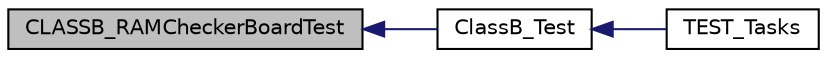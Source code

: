 digraph "CLASSB_RAMCheckerBoardTest"
{
  edge [fontname="Helvetica",fontsize="10",labelfontname="Helvetica",labelfontsize="10"];
  node [fontname="Helvetica",fontsize="10",shape=record];
  rankdir="LR";
  Node17 [label="CLASSB_RAMCheckerBoardTest",height=0.2,width=0.4,color="black", fillcolor="grey75", style="filled", fontcolor="black"];
  Node17 -> Node18 [dir="back",color="midnightblue",fontsize="10",style="solid",fontname="Helvetica"];
  Node18 [label="ClassB_Test",height=0.2,width=0.4,color="black", fillcolor="white", style="filled",URL="$inszt__test_8c.html#a0082d7f9f08c74e3744cba7f387d4f4f"];
  Node18 -> Node19 [dir="back",color="midnightblue",fontsize="10",style="solid",fontname="Helvetica"];
  Node19 [label="TEST_Tasks",height=0.2,width=0.4,color="black", fillcolor="white", style="filled",URL="$test_8h.html#a2186c6908f2d488a4daa437210e56675"];
}
